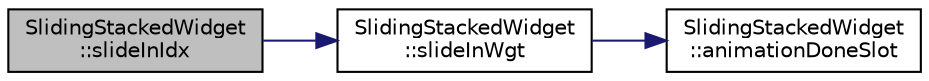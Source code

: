 digraph "SlidingStackedWidget::slideInIdx"
{
 // INTERACTIVE_SVG=YES
  bgcolor="transparent";
  edge [fontname="Helvetica",fontsize="10",labelfontname="Helvetica",labelfontsize="10"];
  node [fontname="Helvetica",fontsize="10",shape=record];
  rankdir="LR";
  Node1 [label="SlidingStackedWidget\l::slideInIdx",height=0.2,width=0.4,color="black", fillcolor="grey75", style="filled", fontcolor="black"];
  Node1 -> Node2 [color="midnightblue",fontsize="10",style="solid",fontname="Helvetica"];
  Node2 [label="SlidingStackedWidget\l::slideInWgt",height=0.2,width=0.4,color="black",URL="$class_sliding_stacked_widget.html#a3eabd598082e3f7a87d12ef21609c6bf"];
  Node2 -> Node3 [color="midnightblue",fontsize="10",style="solid",fontname="Helvetica"];
  Node3 [label="SlidingStackedWidget\l::animationDoneSlot",height=0.2,width=0.4,color="black",URL="$class_sliding_stacked_widget.html#a9f0032f65d7c2c7eb2cc57fe6b745499"];
}
